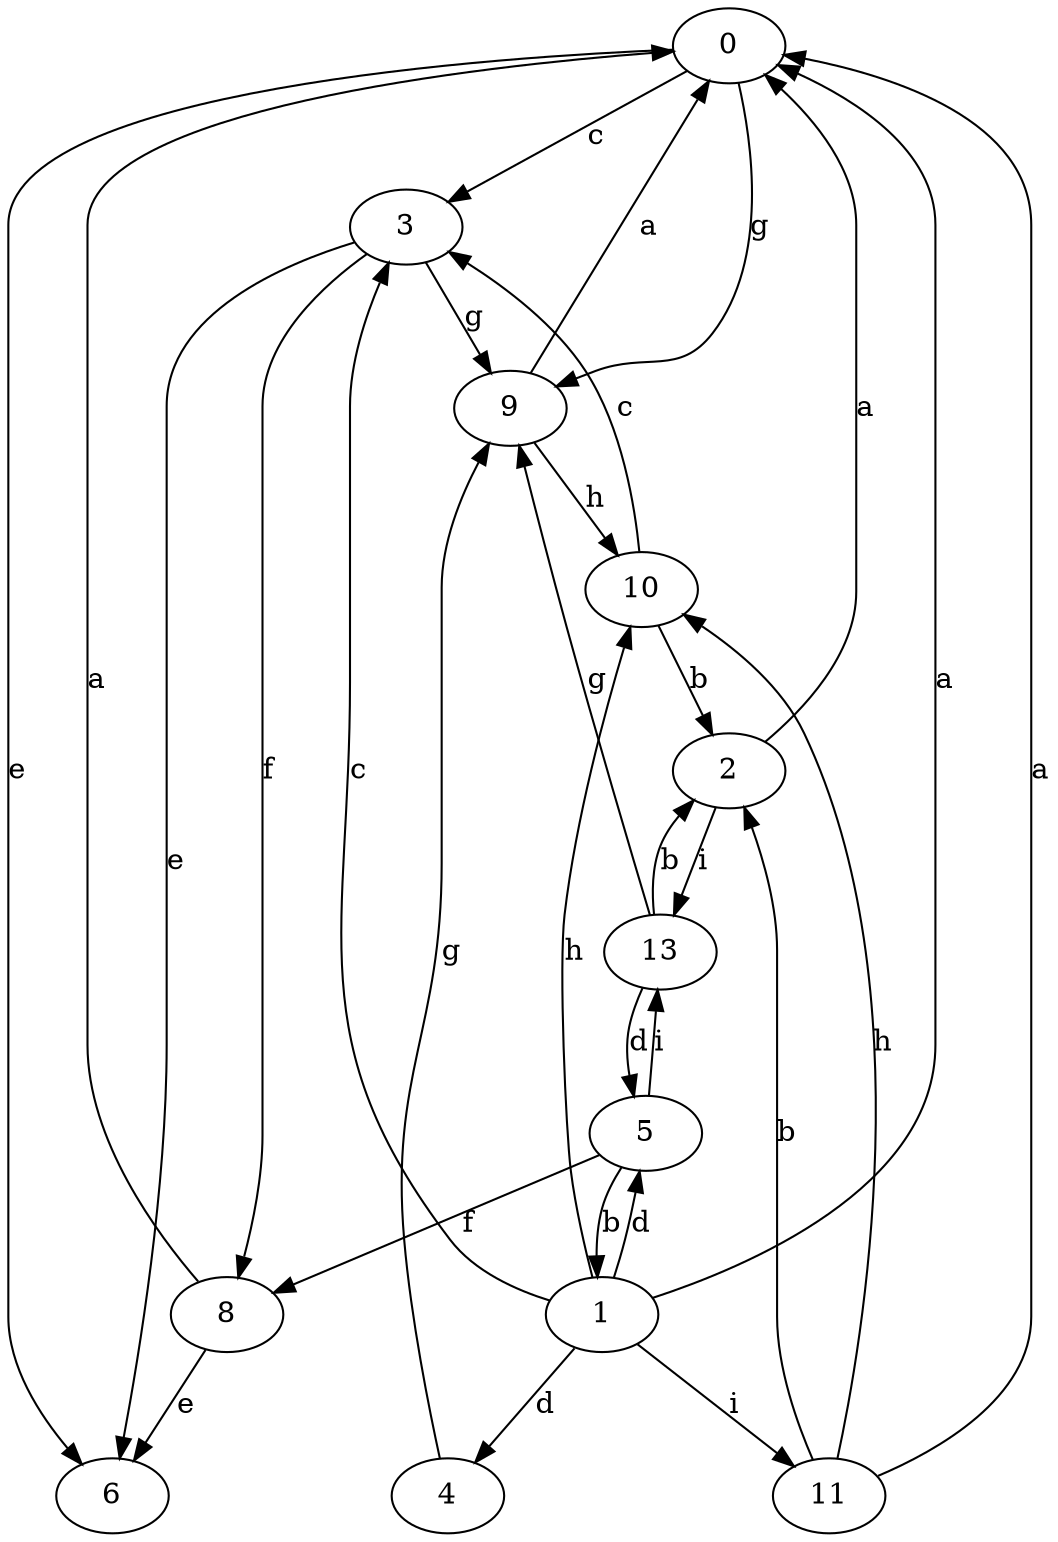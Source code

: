 strict digraph  {
0;
1;
2;
3;
4;
5;
6;
8;
9;
10;
11;
13;
0 -> 3  [label=c];
0 -> 6  [label=e];
0 -> 9  [label=g];
1 -> 0  [label=a];
1 -> 3  [label=c];
1 -> 4  [label=d];
1 -> 5  [label=d];
1 -> 10  [label=h];
1 -> 11  [label=i];
2 -> 0  [label=a];
2 -> 13  [label=i];
3 -> 6  [label=e];
3 -> 8  [label=f];
3 -> 9  [label=g];
4 -> 9  [label=g];
5 -> 1  [label=b];
5 -> 8  [label=f];
5 -> 13  [label=i];
8 -> 0  [label=a];
8 -> 6  [label=e];
9 -> 0  [label=a];
9 -> 10  [label=h];
10 -> 2  [label=b];
10 -> 3  [label=c];
11 -> 0  [label=a];
11 -> 2  [label=b];
11 -> 10  [label=h];
13 -> 2  [label=b];
13 -> 5  [label=d];
13 -> 9  [label=g];
}
